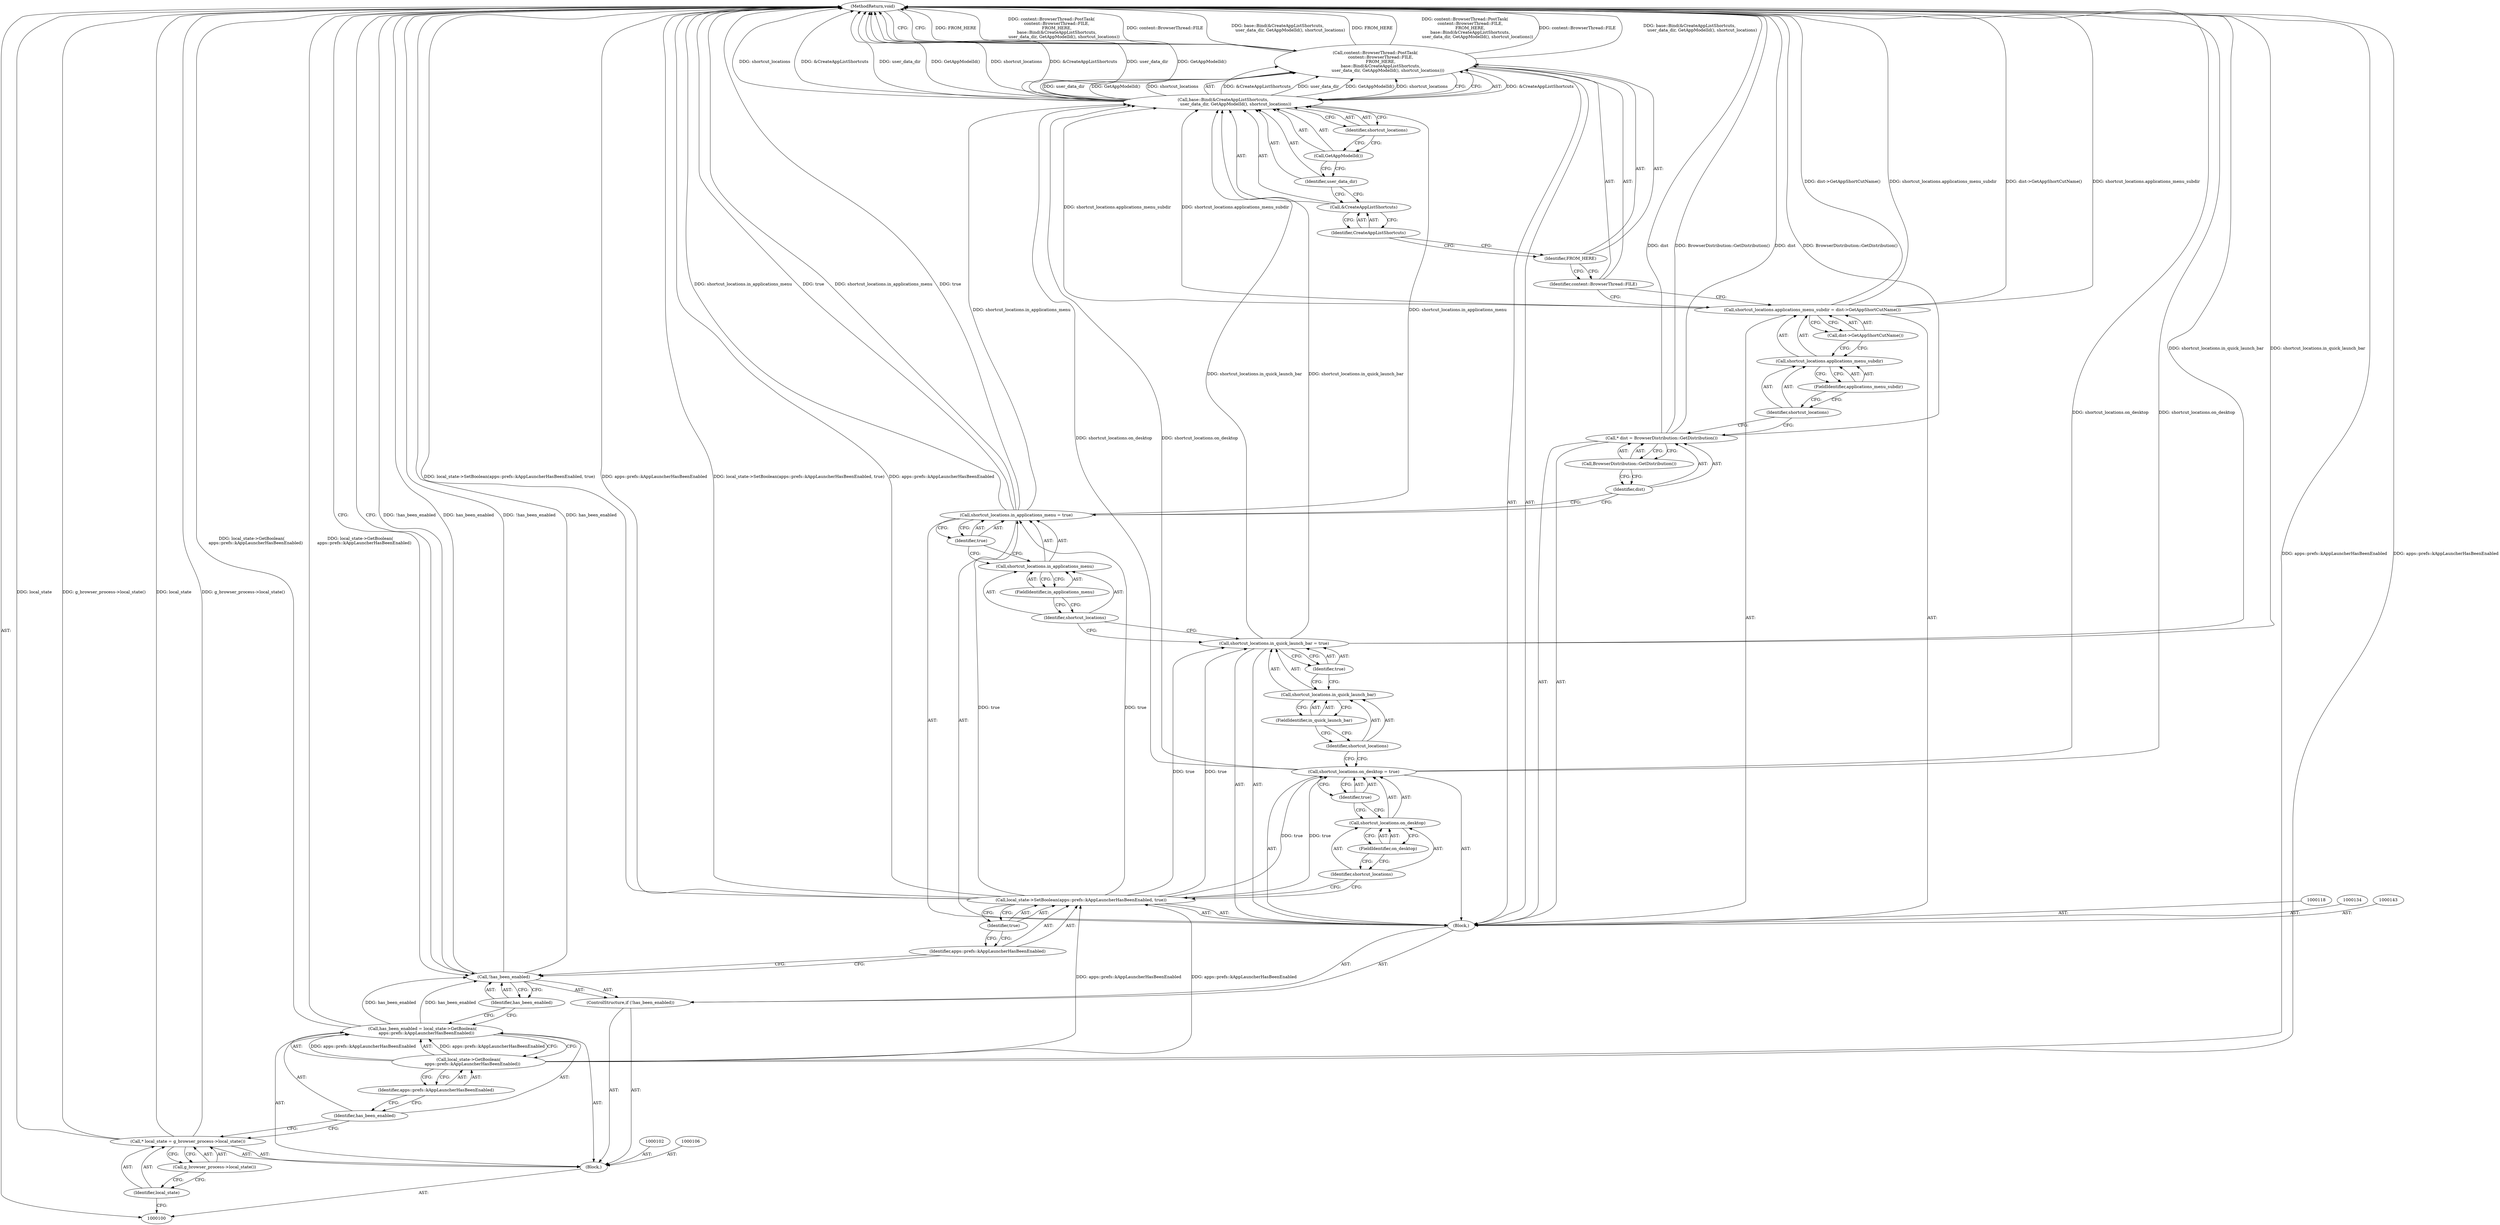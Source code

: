 digraph "1_Chrome_508b89a64ab700aa09f21fc666a5588b47360eab" {
"1000153" [label="(MethodReturn,void)"];
"1000101" [label="(Block,)"];
"1000132" [label="(FieldIdentifier,in_applications_menu)"];
"1000129" [label="(Call,shortcut_locations.in_applications_menu = true)"];
"1000130" [label="(Call,shortcut_locations.in_applications_menu)"];
"1000131" [label="(Identifier,shortcut_locations)"];
"1000133" [label="(Identifier,true)"];
"1000135" [label="(Call,* dist = BrowserDistribution::GetDistribution())"];
"1000136" [label="(Identifier,dist)"];
"1000137" [label="(Call,BrowserDistribution::GetDistribution())"];
"1000141" [label="(FieldIdentifier,applications_menu_subdir)"];
"1000138" [label="(Call,shortcut_locations.applications_menu_subdir = dist->GetAppShortCutName())"];
"1000139" [label="(Call,shortcut_locations.applications_menu_subdir)"];
"1000140" [label="(Identifier,shortcut_locations)"];
"1000142" [label="(Call,dist->GetAppShortCutName())"];
"1000114" [label="(Block,)"];
"1000144" [label="(Call,content::BrowserThread::PostTask(\n        content::BrowserThread::FILE,\n        FROM_HERE,\n        base::Bind(&CreateAppListShortcuts,\n                   user_data_dir, GetAppModelId(), shortcut_locations)))"];
"1000145" [label="(Identifier,content::BrowserThread::FILE)"];
"1000146" [label="(Identifier,FROM_HERE)"];
"1000148" [label="(Call,&CreateAppListShortcuts)"];
"1000149" [label="(Identifier,CreateAppListShortcuts)"];
"1000147" [label="(Call,base::Bind(&CreateAppListShortcuts,\n                   user_data_dir, GetAppModelId(), shortcut_locations))"];
"1000150" [label="(Identifier,user_data_dir)"];
"1000151" [label="(Call,GetAppModelId())"];
"1000152" [label="(Identifier,shortcut_locations)"];
"1000103" [label="(Call,* local_state = g_browser_process->local_state())"];
"1000104" [label="(Identifier,local_state)"];
"1000105" [label="(Call,g_browser_process->local_state())"];
"1000109" [label="(Call,local_state->GetBoolean(\n      apps::prefs::kAppLauncherHasBeenEnabled))"];
"1000107" [label="(Call,has_been_enabled = local_state->GetBoolean(\n      apps::prefs::kAppLauncherHasBeenEnabled))"];
"1000108" [label="(Identifier,has_been_enabled)"];
"1000110" [label="(Identifier,apps::prefs::kAppLauncherHasBeenEnabled)"];
"1000111" [label="(ControlStructure,if (!has_been_enabled))"];
"1000112" [label="(Call,!has_been_enabled)"];
"1000113" [label="(Identifier,has_been_enabled)"];
"1000116" [label="(Identifier,apps::prefs::kAppLauncherHasBeenEnabled)"];
"1000115" [label="(Call,local_state->SetBoolean(apps::prefs::kAppLauncherHasBeenEnabled, true))"];
"1000117" [label="(Identifier,true)"];
"1000122" [label="(FieldIdentifier,on_desktop)"];
"1000123" [label="(Identifier,true)"];
"1000119" [label="(Call,shortcut_locations.on_desktop = true)"];
"1000120" [label="(Call,shortcut_locations.on_desktop)"];
"1000121" [label="(Identifier,shortcut_locations)"];
"1000127" [label="(FieldIdentifier,in_quick_launch_bar)"];
"1000124" [label="(Call,shortcut_locations.in_quick_launch_bar = true)"];
"1000125" [label="(Call,shortcut_locations.in_quick_launch_bar)"];
"1000126" [label="(Identifier,shortcut_locations)"];
"1000128" [label="(Identifier,true)"];
"1000153" -> "1000100"  [label="AST: "];
"1000153" -> "1000144"  [label="CFG: "];
"1000153" -> "1000112"  [label="CFG: "];
"1000129" -> "1000153"  [label="DDG: shortcut_locations.in_applications_menu"];
"1000129" -> "1000153"  [label="DDG: true"];
"1000138" -> "1000153"  [label="DDG: dist->GetAppShortCutName()"];
"1000138" -> "1000153"  [label="DDG: shortcut_locations.applications_menu_subdir"];
"1000124" -> "1000153"  [label="DDG: shortcut_locations.in_quick_launch_bar"];
"1000103" -> "1000153"  [label="DDG: local_state"];
"1000103" -> "1000153"  [label="DDG: g_browser_process->local_state()"];
"1000147" -> "1000153"  [label="DDG: shortcut_locations"];
"1000147" -> "1000153"  [label="DDG: &CreateAppListShortcuts"];
"1000147" -> "1000153"  [label="DDG: user_data_dir"];
"1000147" -> "1000153"  [label="DDG: GetAppModelId()"];
"1000115" -> "1000153"  [label="DDG: local_state->SetBoolean(apps::prefs::kAppLauncherHasBeenEnabled, true)"];
"1000115" -> "1000153"  [label="DDG: apps::prefs::kAppLauncherHasBeenEnabled"];
"1000144" -> "1000153"  [label="DDG: FROM_HERE"];
"1000144" -> "1000153"  [label="DDG: content::BrowserThread::PostTask(\n        content::BrowserThread::FILE,\n        FROM_HERE,\n        base::Bind(&CreateAppListShortcuts,\n                   user_data_dir, GetAppModelId(), shortcut_locations))"];
"1000144" -> "1000153"  [label="DDG: content::BrowserThread::FILE"];
"1000144" -> "1000153"  [label="DDG: base::Bind(&CreateAppListShortcuts,\n                   user_data_dir, GetAppModelId(), shortcut_locations)"];
"1000112" -> "1000153"  [label="DDG: !has_been_enabled"];
"1000112" -> "1000153"  [label="DDG: has_been_enabled"];
"1000109" -> "1000153"  [label="DDG: apps::prefs::kAppLauncherHasBeenEnabled"];
"1000119" -> "1000153"  [label="DDG: shortcut_locations.on_desktop"];
"1000135" -> "1000153"  [label="DDG: dist"];
"1000135" -> "1000153"  [label="DDG: BrowserDistribution::GetDistribution()"];
"1000107" -> "1000153"  [label="DDG: local_state->GetBoolean(\n      apps::prefs::kAppLauncherHasBeenEnabled)"];
"1000101" -> "1000100"  [label="AST: "];
"1000102" -> "1000101"  [label="AST: "];
"1000103" -> "1000101"  [label="AST: "];
"1000106" -> "1000101"  [label="AST: "];
"1000107" -> "1000101"  [label="AST: "];
"1000111" -> "1000101"  [label="AST: "];
"1000132" -> "1000130"  [label="AST: "];
"1000132" -> "1000131"  [label="CFG: "];
"1000130" -> "1000132"  [label="CFG: "];
"1000129" -> "1000114"  [label="AST: "];
"1000129" -> "1000133"  [label="CFG: "];
"1000130" -> "1000129"  [label="AST: "];
"1000133" -> "1000129"  [label="AST: "];
"1000136" -> "1000129"  [label="CFG: "];
"1000129" -> "1000153"  [label="DDG: shortcut_locations.in_applications_menu"];
"1000129" -> "1000153"  [label="DDG: true"];
"1000115" -> "1000129"  [label="DDG: true"];
"1000129" -> "1000147"  [label="DDG: shortcut_locations.in_applications_menu"];
"1000130" -> "1000129"  [label="AST: "];
"1000130" -> "1000132"  [label="CFG: "];
"1000131" -> "1000130"  [label="AST: "];
"1000132" -> "1000130"  [label="AST: "];
"1000133" -> "1000130"  [label="CFG: "];
"1000131" -> "1000130"  [label="AST: "];
"1000131" -> "1000124"  [label="CFG: "];
"1000132" -> "1000131"  [label="CFG: "];
"1000133" -> "1000129"  [label="AST: "];
"1000133" -> "1000130"  [label="CFG: "];
"1000129" -> "1000133"  [label="CFG: "];
"1000135" -> "1000114"  [label="AST: "];
"1000135" -> "1000137"  [label="CFG: "];
"1000136" -> "1000135"  [label="AST: "];
"1000137" -> "1000135"  [label="AST: "];
"1000140" -> "1000135"  [label="CFG: "];
"1000135" -> "1000153"  [label="DDG: dist"];
"1000135" -> "1000153"  [label="DDG: BrowserDistribution::GetDistribution()"];
"1000136" -> "1000135"  [label="AST: "];
"1000136" -> "1000129"  [label="CFG: "];
"1000137" -> "1000136"  [label="CFG: "];
"1000137" -> "1000135"  [label="AST: "];
"1000137" -> "1000136"  [label="CFG: "];
"1000135" -> "1000137"  [label="CFG: "];
"1000141" -> "1000139"  [label="AST: "];
"1000141" -> "1000140"  [label="CFG: "];
"1000139" -> "1000141"  [label="CFG: "];
"1000138" -> "1000114"  [label="AST: "];
"1000138" -> "1000142"  [label="CFG: "];
"1000139" -> "1000138"  [label="AST: "];
"1000142" -> "1000138"  [label="AST: "];
"1000145" -> "1000138"  [label="CFG: "];
"1000138" -> "1000153"  [label="DDG: dist->GetAppShortCutName()"];
"1000138" -> "1000153"  [label="DDG: shortcut_locations.applications_menu_subdir"];
"1000138" -> "1000147"  [label="DDG: shortcut_locations.applications_menu_subdir"];
"1000139" -> "1000138"  [label="AST: "];
"1000139" -> "1000141"  [label="CFG: "];
"1000140" -> "1000139"  [label="AST: "];
"1000141" -> "1000139"  [label="AST: "];
"1000142" -> "1000139"  [label="CFG: "];
"1000140" -> "1000139"  [label="AST: "];
"1000140" -> "1000135"  [label="CFG: "];
"1000141" -> "1000140"  [label="CFG: "];
"1000142" -> "1000138"  [label="AST: "];
"1000142" -> "1000139"  [label="CFG: "];
"1000138" -> "1000142"  [label="CFG: "];
"1000114" -> "1000111"  [label="AST: "];
"1000115" -> "1000114"  [label="AST: "];
"1000118" -> "1000114"  [label="AST: "];
"1000119" -> "1000114"  [label="AST: "];
"1000124" -> "1000114"  [label="AST: "];
"1000129" -> "1000114"  [label="AST: "];
"1000134" -> "1000114"  [label="AST: "];
"1000135" -> "1000114"  [label="AST: "];
"1000138" -> "1000114"  [label="AST: "];
"1000143" -> "1000114"  [label="AST: "];
"1000144" -> "1000114"  [label="AST: "];
"1000144" -> "1000114"  [label="AST: "];
"1000144" -> "1000147"  [label="CFG: "];
"1000145" -> "1000144"  [label="AST: "];
"1000146" -> "1000144"  [label="AST: "];
"1000147" -> "1000144"  [label="AST: "];
"1000153" -> "1000144"  [label="CFG: "];
"1000144" -> "1000153"  [label="DDG: FROM_HERE"];
"1000144" -> "1000153"  [label="DDG: content::BrowserThread::PostTask(\n        content::BrowserThread::FILE,\n        FROM_HERE,\n        base::Bind(&CreateAppListShortcuts,\n                   user_data_dir, GetAppModelId(), shortcut_locations))"];
"1000144" -> "1000153"  [label="DDG: content::BrowserThread::FILE"];
"1000144" -> "1000153"  [label="DDG: base::Bind(&CreateAppListShortcuts,\n                   user_data_dir, GetAppModelId(), shortcut_locations)"];
"1000147" -> "1000144"  [label="DDG: &CreateAppListShortcuts"];
"1000147" -> "1000144"  [label="DDG: user_data_dir"];
"1000147" -> "1000144"  [label="DDG: GetAppModelId()"];
"1000147" -> "1000144"  [label="DDG: shortcut_locations"];
"1000145" -> "1000144"  [label="AST: "];
"1000145" -> "1000138"  [label="CFG: "];
"1000146" -> "1000145"  [label="CFG: "];
"1000146" -> "1000144"  [label="AST: "];
"1000146" -> "1000145"  [label="CFG: "];
"1000149" -> "1000146"  [label="CFG: "];
"1000148" -> "1000147"  [label="AST: "];
"1000148" -> "1000149"  [label="CFG: "];
"1000149" -> "1000148"  [label="AST: "];
"1000150" -> "1000148"  [label="CFG: "];
"1000149" -> "1000148"  [label="AST: "];
"1000149" -> "1000146"  [label="CFG: "];
"1000148" -> "1000149"  [label="CFG: "];
"1000147" -> "1000144"  [label="AST: "];
"1000147" -> "1000152"  [label="CFG: "];
"1000148" -> "1000147"  [label="AST: "];
"1000150" -> "1000147"  [label="AST: "];
"1000151" -> "1000147"  [label="AST: "];
"1000152" -> "1000147"  [label="AST: "];
"1000144" -> "1000147"  [label="CFG: "];
"1000147" -> "1000153"  [label="DDG: shortcut_locations"];
"1000147" -> "1000153"  [label="DDG: &CreateAppListShortcuts"];
"1000147" -> "1000153"  [label="DDG: user_data_dir"];
"1000147" -> "1000153"  [label="DDG: GetAppModelId()"];
"1000147" -> "1000144"  [label="DDG: &CreateAppListShortcuts"];
"1000147" -> "1000144"  [label="DDG: user_data_dir"];
"1000147" -> "1000144"  [label="DDG: GetAppModelId()"];
"1000147" -> "1000144"  [label="DDG: shortcut_locations"];
"1000129" -> "1000147"  [label="DDG: shortcut_locations.in_applications_menu"];
"1000124" -> "1000147"  [label="DDG: shortcut_locations.in_quick_launch_bar"];
"1000138" -> "1000147"  [label="DDG: shortcut_locations.applications_menu_subdir"];
"1000119" -> "1000147"  [label="DDG: shortcut_locations.on_desktop"];
"1000150" -> "1000147"  [label="AST: "];
"1000150" -> "1000148"  [label="CFG: "];
"1000151" -> "1000150"  [label="CFG: "];
"1000151" -> "1000147"  [label="AST: "];
"1000151" -> "1000150"  [label="CFG: "];
"1000152" -> "1000151"  [label="CFG: "];
"1000152" -> "1000147"  [label="AST: "];
"1000152" -> "1000151"  [label="CFG: "];
"1000147" -> "1000152"  [label="CFG: "];
"1000103" -> "1000101"  [label="AST: "];
"1000103" -> "1000105"  [label="CFG: "];
"1000104" -> "1000103"  [label="AST: "];
"1000105" -> "1000103"  [label="AST: "];
"1000108" -> "1000103"  [label="CFG: "];
"1000103" -> "1000153"  [label="DDG: local_state"];
"1000103" -> "1000153"  [label="DDG: g_browser_process->local_state()"];
"1000104" -> "1000103"  [label="AST: "];
"1000104" -> "1000100"  [label="CFG: "];
"1000105" -> "1000104"  [label="CFG: "];
"1000105" -> "1000103"  [label="AST: "];
"1000105" -> "1000104"  [label="CFG: "];
"1000103" -> "1000105"  [label="CFG: "];
"1000109" -> "1000107"  [label="AST: "];
"1000109" -> "1000110"  [label="CFG: "];
"1000110" -> "1000109"  [label="AST: "];
"1000107" -> "1000109"  [label="CFG: "];
"1000109" -> "1000153"  [label="DDG: apps::prefs::kAppLauncherHasBeenEnabled"];
"1000109" -> "1000107"  [label="DDG: apps::prefs::kAppLauncherHasBeenEnabled"];
"1000109" -> "1000115"  [label="DDG: apps::prefs::kAppLauncherHasBeenEnabled"];
"1000107" -> "1000101"  [label="AST: "];
"1000107" -> "1000109"  [label="CFG: "];
"1000108" -> "1000107"  [label="AST: "];
"1000109" -> "1000107"  [label="AST: "];
"1000113" -> "1000107"  [label="CFG: "];
"1000107" -> "1000153"  [label="DDG: local_state->GetBoolean(\n      apps::prefs::kAppLauncherHasBeenEnabled)"];
"1000109" -> "1000107"  [label="DDG: apps::prefs::kAppLauncherHasBeenEnabled"];
"1000107" -> "1000112"  [label="DDG: has_been_enabled"];
"1000108" -> "1000107"  [label="AST: "];
"1000108" -> "1000103"  [label="CFG: "];
"1000110" -> "1000108"  [label="CFG: "];
"1000110" -> "1000109"  [label="AST: "];
"1000110" -> "1000108"  [label="CFG: "];
"1000109" -> "1000110"  [label="CFG: "];
"1000111" -> "1000101"  [label="AST: "];
"1000112" -> "1000111"  [label="AST: "];
"1000114" -> "1000111"  [label="AST: "];
"1000112" -> "1000111"  [label="AST: "];
"1000112" -> "1000113"  [label="CFG: "];
"1000113" -> "1000112"  [label="AST: "];
"1000116" -> "1000112"  [label="CFG: "];
"1000153" -> "1000112"  [label="CFG: "];
"1000112" -> "1000153"  [label="DDG: !has_been_enabled"];
"1000112" -> "1000153"  [label="DDG: has_been_enabled"];
"1000107" -> "1000112"  [label="DDG: has_been_enabled"];
"1000113" -> "1000112"  [label="AST: "];
"1000113" -> "1000107"  [label="CFG: "];
"1000112" -> "1000113"  [label="CFG: "];
"1000116" -> "1000115"  [label="AST: "];
"1000116" -> "1000112"  [label="CFG: "];
"1000117" -> "1000116"  [label="CFG: "];
"1000115" -> "1000114"  [label="AST: "];
"1000115" -> "1000117"  [label="CFG: "];
"1000116" -> "1000115"  [label="AST: "];
"1000117" -> "1000115"  [label="AST: "];
"1000121" -> "1000115"  [label="CFG: "];
"1000115" -> "1000153"  [label="DDG: local_state->SetBoolean(apps::prefs::kAppLauncherHasBeenEnabled, true)"];
"1000115" -> "1000153"  [label="DDG: apps::prefs::kAppLauncherHasBeenEnabled"];
"1000109" -> "1000115"  [label="DDG: apps::prefs::kAppLauncherHasBeenEnabled"];
"1000115" -> "1000119"  [label="DDG: true"];
"1000115" -> "1000124"  [label="DDG: true"];
"1000115" -> "1000129"  [label="DDG: true"];
"1000117" -> "1000115"  [label="AST: "];
"1000117" -> "1000116"  [label="CFG: "];
"1000115" -> "1000117"  [label="CFG: "];
"1000122" -> "1000120"  [label="AST: "];
"1000122" -> "1000121"  [label="CFG: "];
"1000120" -> "1000122"  [label="CFG: "];
"1000123" -> "1000119"  [label="AST: "];
"1000123" -> "1000120"  [label="CFG: "];
"1000119" -> "1000123"  [label="CFG: "];
"1000119" -> "1000114"  [label="AST: "];
"1000119" -> "1000123"  [label="CFG: "];
"1000120" -> "1000119"  [label="AST: "];
"1000123" -> "1000119"  [label="AST: "];
"1000126" -> "1000119"  [label="CFG: "];
"1000119" -> "1000153"  [label="DDG: shortcut_locations.on_desktop"];
"1000115" -> "1000119"  [label="DDG: true"];
"1000119" -> "1000147"  [label="DDG: shortcut_locations.on_desktop"];
"1000120" -> "1000119"  [label="AST: "];
"1000120" -> "1000122"  [label="CFG: "];
"1000121" -> "1000120"  [label="AST: "];
"1000122" -> "1000120"  [label="AST: "];
"1000123" -> "1000120"  [label="CFG: "];
"1000121" -> "1000120"  [label="AST: "];
"1000121" -> "1000115"  [label="CFG: "];
"1000122" -> "1000121"  [label="CFG: "];
"1000127" -> "1000125"  [label="AST: "];
"1000127" -> "1000126"  [label="CFG: "];
"1000125" -> "1000127"  [label="CFG: "];
"1000124" -> "1000114"  [label="AST: "];
"1000124" -> "1000128"  [label="CFG: "];
"1000125" -> "1000124"  [label="AST: "];
"1000128" -> "1000124"  [label="AST: "];
"1000131" -> "1000124"  [label="CFG: "];
"1000124" -> "1000153"  [label="DDG: shortcut_locations.in_quick_launch_bar"];
"1000115" -> "1000124"  [label="DDG: true"];
"1000124" -> "1000147"  [label="DDG: shortcut_locations.in_quick_launch_bar"];
"1000125" -> "1000124"  [label="AST: "];
"1000125" -> "1000127"  [label="CFG: "];
"1000126" -> "1000125"  [label="AST: "];
"1000127" -> "1000125"  [label="AST: "];
"1000128" -> "1000125"  [label="CFG: "];
"1000126" -> "1000125"  [label="AST: "];
"1000126" -> "1000119"  [label="CFG: "];
"1000127" -> "1000126"  [label="CFG: "];
"1000128" -> "1000124"  [label="AST: "];
"1000128" -> "1000125"  [label="CFG: "];
"1000124" -> "1000128"  [label="CFG: "];
}
